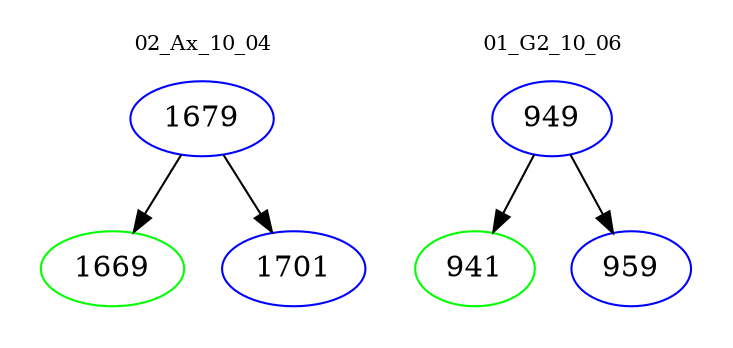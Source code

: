 digraph{
subgraph cluster_0 {
color = white
label = "02_Ax_10_04";
fontsize=10;
T0_1679 [label="1679", color="blue"]
T0_1679 -> T0_1669 [color="black"]
T0_1669 [label="1669", color="green"]
T0_1679 -> T0_1701 [color="black"]
T0_1701 [label="1701", color="blue"]
}
subgraph cluster_1 {
color = white
label = "01_G2_10_06";
fontsize=10;
T1_949 [label="949", color="blue"]
T1_949 -> T1_941 [color="black"]
T1_941 [label="941", color="green"]
T1_949 -> T1_959 [color="black"]
T1_959 [label="959", color="blue"]
}
}
